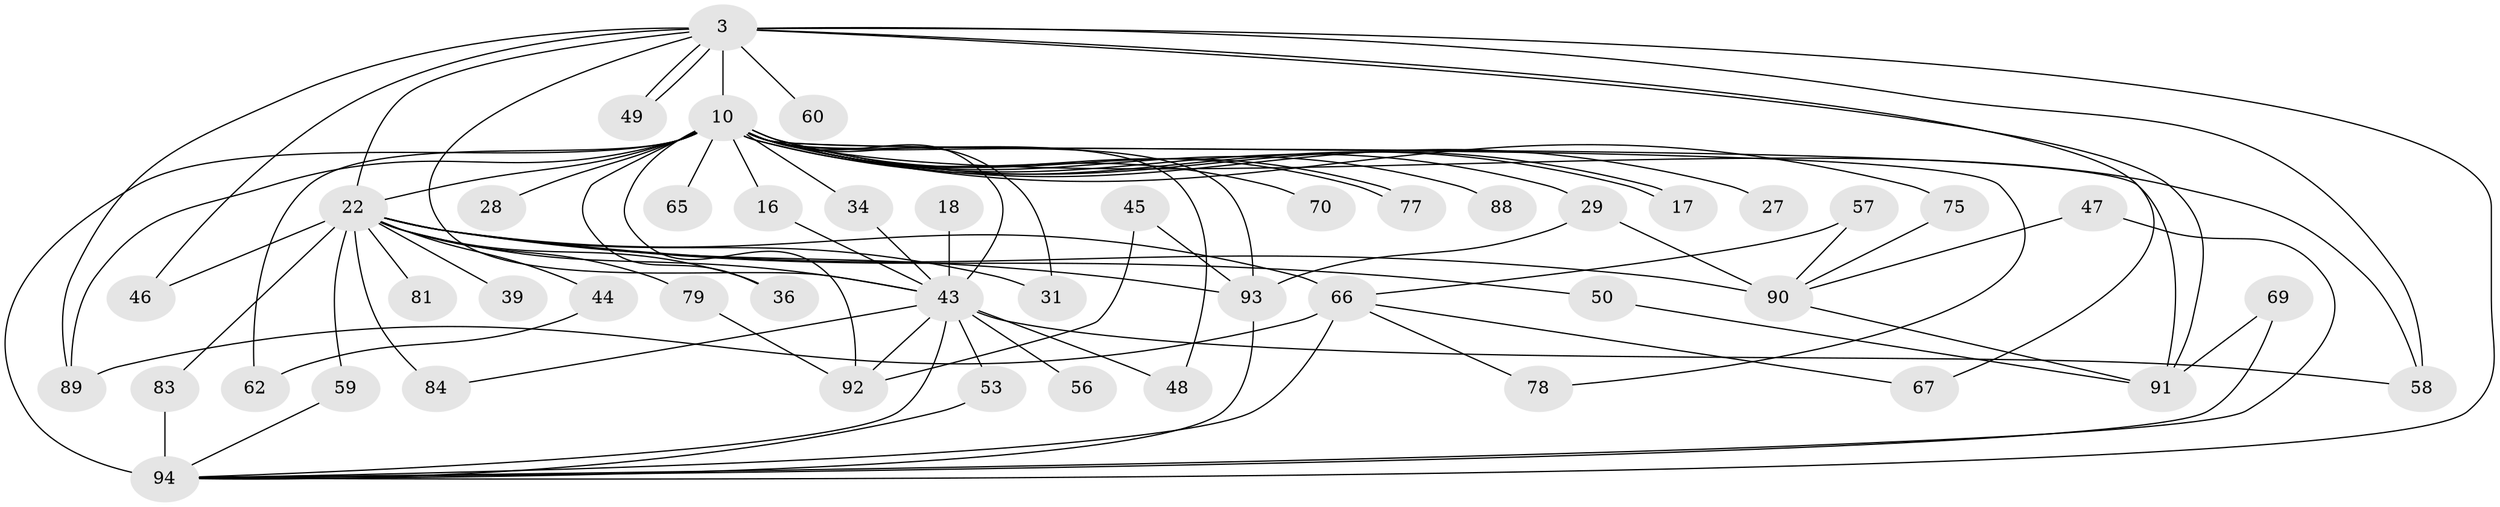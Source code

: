 // original degree distribution, {18: 0.010638297872340425, 17: 0.031914893617021274, 22: 0.010638297872340425, 21: 0.031914893617021274, 15: 0.010638297872340425, 26: 0.010638297872340425, 3: 0.11702127659574468, 6: 0.06382978723404255, 2: 0.6170212765957447, 5: 0.031914893617021274, 4: 0.0425531914893617, 8: 0.010638297872340425, 7: 0.010638297872340425}
// Generated by graph-tools (version 1.1) at 2025/46/03/09/25 04:46:10]
// undirected, 47 vertices, 86 edges
graph export_dot {
graph [start="1"]
  node [color=gray90,style=filled];
  3 [super="+2"];
  10 [super="+1+9"];
  16;
  17;
  18;
  22 [super="+20"];
  27;
  28;
  29;
  31;
  34;
  36;
  39;
  43 [super="+37+7+15"];
  44;
  45 [super="+32"];
  46;
  47;
  48;
  49;
  50;
  53;
  56;
  57;
  58 [super="+11+30"];
  59;
  60;
  62;
  65;
  66 [super="+35"];
  67;
  69;
  70;
  75;
  77;
  78;
  79;
  81;
  83;
  84 [super="+64"];
  88;
  89 [super="+71"];
  90 [super="+33+42"];
  91 [super="+87+63"];
  92 [super="+24+76"];
  93 [super="+14+55+74"];
  94 [super="+86+85+80"];
  3 -- 10 [weight=8];
  3 -- 49;
  3 -- 49;
  3 -- 60 [weight=2];
  3 -- 67;
  3 -- 46;
  3 -- 58 [weight=3];
  3 -- 43 [weight=4];
  3 -- 89;
  3 -- 91 [weight=2];
  3 -- 94 [weight=4];
  3 -- 22 [weight=4];
  10 -- 17;
  10 -- 17;
  10 -- 29 [weight=2];
  10 -- 34;
  10 -- 48;
  10 -- 65 [weight=2];
  10 -- 75;
  10 -- 77;
  10 -- 77;
  10 -- 88 [weight=2];
  10 -- 89;
  10 -- 70 [weight=2];
  10 -- 94 [weight=11];
  10 -- 92 [weight=5];
  10 -- 62;
  10 -- 43 [weight=10];
  10 -- 91 [weight=2];
  10 -- 78;
  10 -- 16;
  10 -- 22 [weight=10];
  10 -- 27 [weight=2];
  10 -- 28;
  10 -- 93;
  10 -- 31;
  10 -- 36;
  10 -- 58;
  16 -- 43;
  18 -- 43 [weight=2];
  22 -- 66 [weight=3];
  22 -- 79;
  22 -- 81 [weight=2];
  22 -- 83;
  22 -- 84 [weight=2];
  22 -- 90 [weight=2];
  22 -- 93;
  22 -- 31;
  22 -- 36;
  22 -- 39 [weight=2];
  22 -- 43 [weight=5];
  22 -- 44 [weight=2];
  22 -- 46;
  22 -- 50;
  22 -- 59;
  29 -- 90 [weight=2];
  29 -- 93 [weight=2];
  34 -- 43;
  43 -- 84;
  43 -- 48;
  43 -- 53;
  43 -- 56 [weight=2];
  43 -- 58;
  43 -- 94;
  43 -- 92;
  44 -- 62;
  45 -- 92 [weight=2];
  45 -- 93;
  47 -- 90;
  47 -- 94;
  50 -- 91;
  53 -- 94;
  57 -- 66;
  57 -- 90;
  59 -- 94;
  66 -- 67;
  66 -- 78;
  66 -- 89;
  66 -- 94;
  69 -- 91;
  69 -- 94;
  75 -- 90;
  79 -- 92;
  83 -- 94;
  90 -- 91;
  93 -- 94;
}
